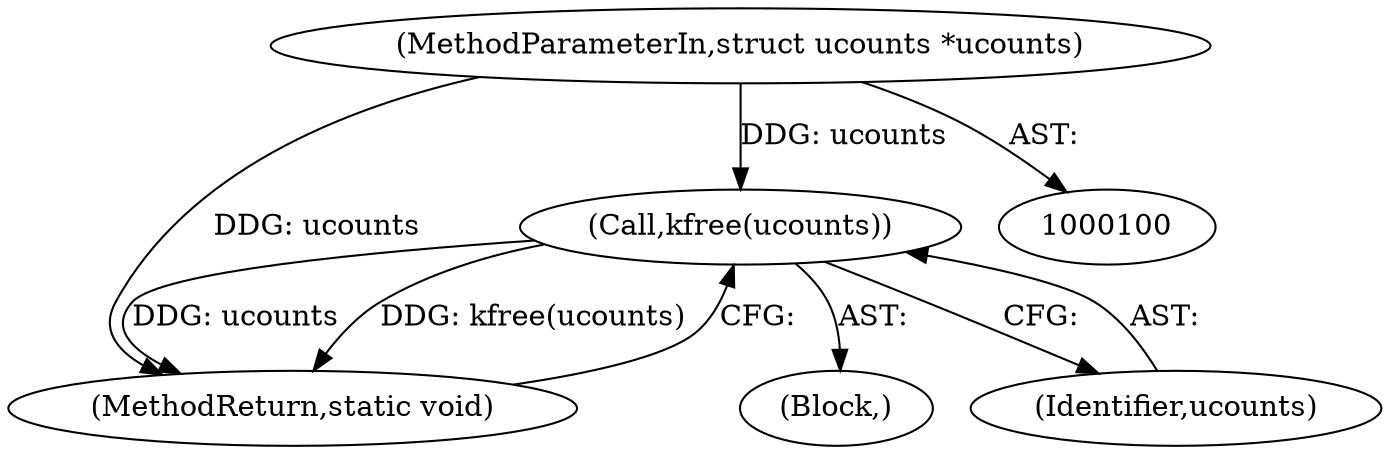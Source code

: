 digraph "1_linux_040757f738e13caaa9c5078bca79aa97e11dde88_0@API" {
"1000124" [label="(Call,kfree(ucounts))"];
"1000101" [label="(MethodParameterIn,struct ucounts *ucounts)"];
"1000126" [label="(MethodReturn,static void)"];
"1000110" [label="(Block,)"];
"1000125" [label="(Identifier,ucounts)"];
"1000124" [label="(Call,kfree(ucounts))"];
"1000101" [label="(MethodParameterIn,struct ucounts *ucounts)"];
"1000124" -> "1000110"  [label="AST: "];
"1000124" -> "1000125"  [label="CFG: "];
"1000125" -> "1000124"  [label="AST: "];
"1000126" -> "1000124"  [label="CFG: "];
"1000124" -> "1000126"  [label="DDG: ucounts"];
"1000124" -> "1000126"  [label="DDG: kfree(ucounts)"];
"1000101" -> "1000124"  [label="DDG: ucounts"];
"1000101" -> "1000100"  [label="AST: "];
"1000101" -> "1000126"  [label="DDG: ucounts"];
}
